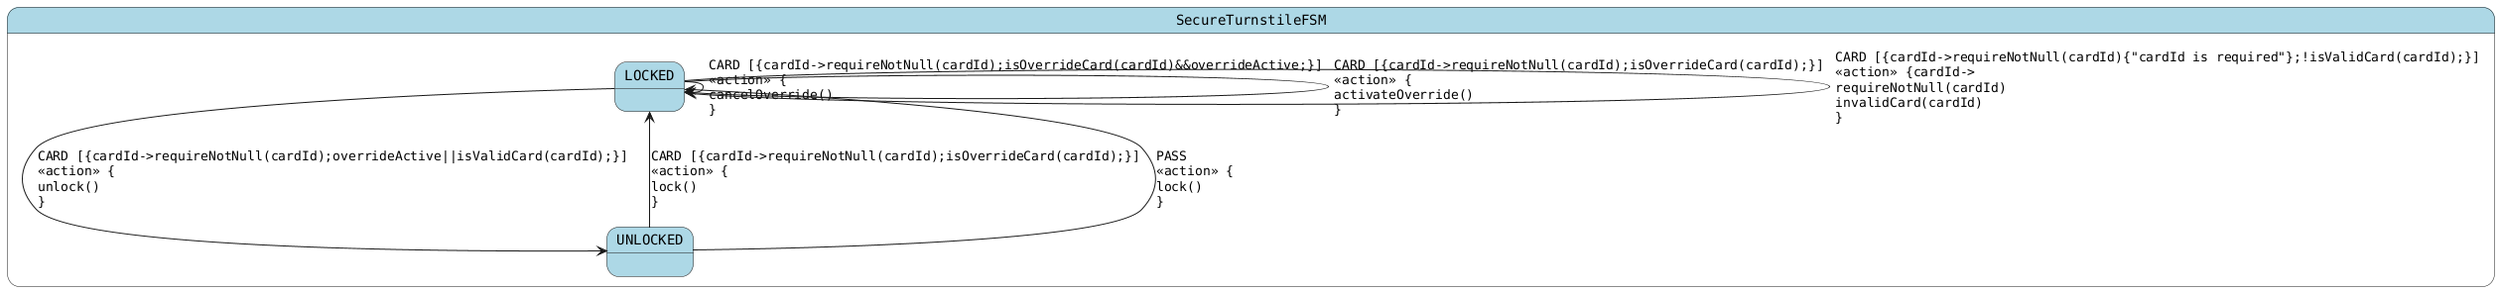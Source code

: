 @startuml
skinparam StateFontName Helvetica
skinparam defaultFontName Monospaced
skinparam state {
    BackgroundColor LightBlue
}
state SecureTurnstileFSM {
LOCKED --> LOCKED : CARD [{cardId->requireNotNull(cardId);isOverrideCard(cardId)&&overrideActive;}]\l<<action>> {\lcancelOverride()\l}
LOCKED --> LOCKED : CARD [{cardId->requireNotNull(cardId);isOverrideCard(cardId);}]\l<<action>> {\lactivateOverride()\l}
LOCKED --> UNLOCKED : CARD [{cardId->requireNotNull(cardId);overrideActive||isValidCard(cardId);}]\l<<action>> {\lunlock()\l}
LOCKED --> LOCKED : CARD [{cardId->requireNotNull(cardId){"cardId is required"};!isValidCard(cardId);}]\l<<action>> {cardId->\lrequireNotNull(cardId)\linvalidCard(cardId)\l}
UNLOCKED --> LOCKED : CARD [{cardId->requireNotNull(cardId);isOverrideCard(cardId);}]\l<<action>> {\llock()\l}
UNLOCKED --> LOCKED : PASS\l<<action>> {\llock()\l}
}
@enduml
